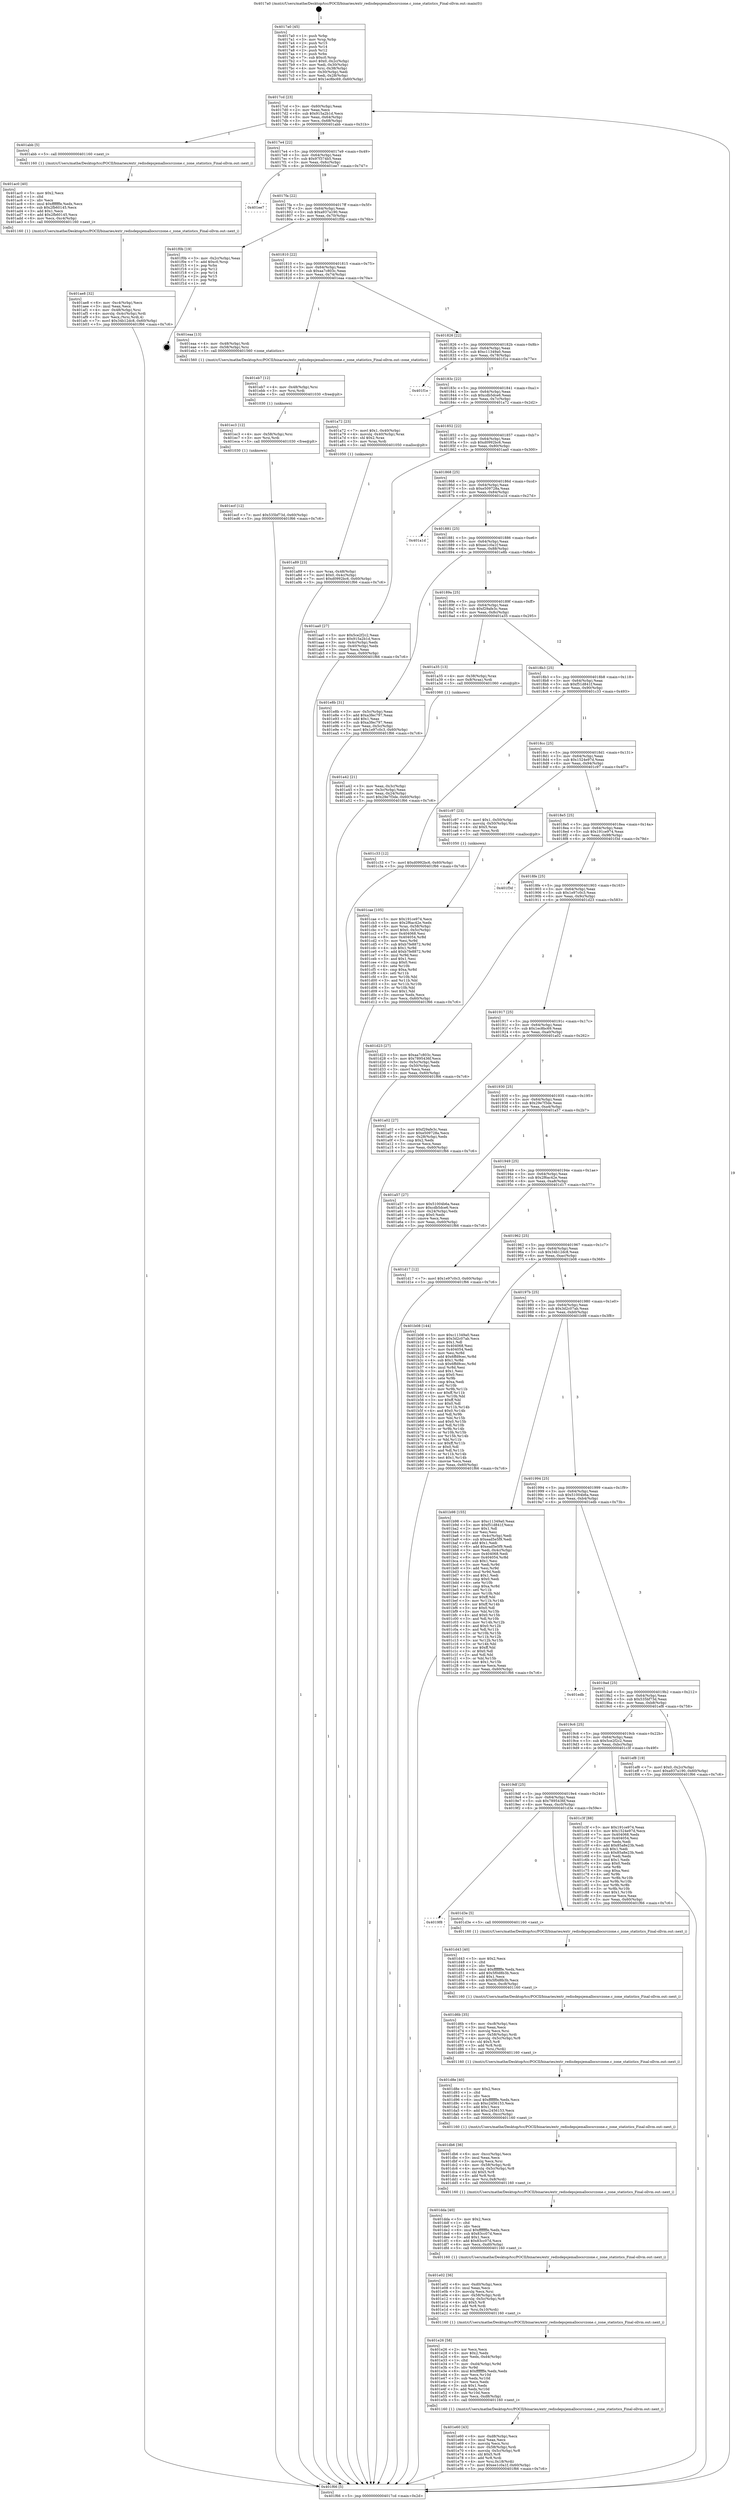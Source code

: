 digraph "0x4017a0" {
  label = "0x4017a0 (/mnt/c/Users/mathe/Desktop/tcc/POCII/binaries/extr_redisdepsjemallocsrczone.c_zone_statistics_Final-ollvm.out::main(0))"
  labelloc = "t"
  node[shape=record]

  Entry [label="",width=0.3,height=0.3,shape=circle,fillcolor=black,style=filled]
  "0x4017cd" [label="{
     0x4017cd [23]\l
     | [instrs]\l
     &nbsp;&nbsp;0x4017cd \<+3\>: mov -0x60(%rbp),%eax\l
     &nbsp;&nbsp;0x4017d0 \<+2\>: mov %eax,%ecx\l
     &nbsp;&nbsp;0x4017d2 \<+6\>: sub $0x915a2b1d,%ecx\l
     &nbsp;&nbsp;0x4017d8 \<+3\>: mov %eax,-0x64(%rbp)\l
     &nbsp;&nbsp;0x4017db \<+3\>: mov %ecx,-0x68(%rbp)\l
     &nbsp;&nbsp;0x4017de \<+6\>: je 0000000000401abb \<main+0x31b\>\l
  }"]
  "0x401abb" [label="{
     0x401abb [5]\l
     | [instrs]\l
     &nbsp;&nbsp;0x401abb \<+5\>: call 0000000000401160 \<next_i\>\l
     | [calls]\l
     &nbsp;&nbsp;0x401160 \{1\} (/mnt/c/Users/mathe/Desktop/tcc/POCII/binaries/extr_redisdepsjemallocsrczone.c_zone_statistics_Final-ollvm.out::next_i)\l
  }"]
  "0x4017e4" [label="{
     0x4017e4 [22]\l
     | [instrs]\l
     &nbsp;&nbsp;0x4017e4 \<+5\>: jmp 00000000004017e9 \<main+0x49\>\l
     &nbsp;&nbsp;0x4017e9 \<+3\>: mov -0x64(%rbp),%eax\l
     &nbsp;&nbsp;0x4017ec \<+5\>: sub $0x97f374b5,%eax\l
     &nbsp;&nbsp;0x4017f1 \<+3\>: mov %eax,-0x6c(%rbp)\l
     &nbsp;&nbsp;0x4017f4 \<+6\>: je 0000000000401ee7 \<main+0x747\>\l
  }"]
  Exit [label="",width=0.3,height=0.3,shape=circle,fillcolor=black,style=filled,peripheries=2]
  "0x401ee7" [label="{
     0x401ee7\l
  }", style=dashed]
  "0x4017fa" [label="{
     0x4017fa [22]\l
     | [instrs]\l
     &nbsp;&nbsp;0x4017fa \<+5\>: jmp 00000000004017ff \<main+0x5f\>\l
     &nbsp;&nbsp;0x4017ff \<+3\>: mov -0x64(%rbp),%eax\l
     &nbsp;&nbsp;0x401802 \<+5\>: sub $0xa937a190,%eax\l
     &nbsp;&nbsp;0x401807 \<+3\>: mov %eax,-0x70(%rbp)\l
     &nbsp;&nbsp;0x40180a \<+6\>: je 0000000000401f0b \<main+0x76b\>\l
  }"]
  "0x401ecf" [label="{
     0x401ecf [12]\l
     | [instrs]\l
     &nbsp;&nbsp;0x401ecf \<+7\>: movl $0x535bf73d,-0x60(%rbp)\l
     &nbsp;&nbsp;0x401ed6 \<+5\>: jmp 0000000000401f66 \<main+0x7c6\>\l
  }"]
  "0x401f0b" [label="{
     0x401f0b [19]\l
     | [instrs]\l
     &nbsp;&nbsp;0x401f0b \<+3\>: mov -0x2c(%rbp),%eax\l
     &nbsp;&nbsp;0x401f0e \<+7\>: add $0xc0,%rsp\l
     &nbsp;&nbsp;0x401f15 \<+1\>: pop %rbx\l
     &nbsp;&nbsp;0x401f16 \<+2\>: pop %r12\l
     &nbsp;&nbsp;0x401f18 \<+2\>: pop %r14\l
     &nbsp;&nbsp;0x401f1a \<+2\>: pop %r15\l
     &nbsp;&nbsp;0x401f1c \<+1\>: pop %rbp\l
     &nbsp;&nbsp;0x401f1d \<+1\>: ret\l
  }"]
  "0x401810" [label="{
     0x401810 [22]\l
     | [instrs]\l
     &nbsp;&nbsp;0x401810 \<+5\>: jmp 0000000000401815 \<main+0x75\>\l
     &nbsp;&nbsp;0x401815 \<+3\>: mov -0x64(%rbp),%eax\l
     &nbsp;&nbsp;0x401818 \<+5\>: sub $0xaa7c803c,%eax\l
     &nbsp;&nbsp;0x40181d \<+3\>: mov %eax,-0x74(%rbp)\l
     &nbsp;&nbsp;0x401820 \<+6\>: je 0000000000401eaa \<main+0x70a\>\l
  }"]
  "0x401ec3" [label="{
     0x401ec3 [12]\l
     | [instrs]\l
     &nbsp;&nbsp;0x401ec3 \<+4\>: mov -0x58(%rbp),%rsi\l
     &nbsp;&nbsp;0x401ec7 \<+3\>: mov %rsi,%rdi\l
     &nbsp;&nbsp;0x401eca \<+5\>: call 0000000000401030 \<free@plt\>\l
     | [calls]\l
     &nbsp;&nbsp;0x401030 \{1\} (unknown)\l
  }"]
  "0x401eaa" [label="{
     0x401eaa [13]\l
     | [instrs]\l
     &nbsp;&nbsp;0x401eaa \<+4\>: mov -0x48(%rbp),%rdi\l
     &nbsp;&nbsp;0x401eae \<+4\>: mov -0x58(%rbp),%rsi\l
     &nbsp;&nbsp;0x401eb2 \<+5\>: call 0000000000401560 \<zone_statistics\>\l
     | [calls]\l
     &nbsp;&nbsp;0x401560 \{1\} (/mnt/c/Users/mathe/Desktop/tcc/POCII/binaries/extr_redisdepsjemallocsrczone.c_zone_statistics_Final-ollvm.out::zone_statistics)\l
  }"]
  "0x401826" [label="{
     0x401826 [22]\l
     | [instrs]\l
     &nbsp;&nbsp;0x401826 \<+5\>: jmp 000000000040182b \<main+0x8b\>\l
     &nbsp;&nbsp;0x40182b \<+3\>: mov -0x64(%rbp),%eax\l
     &nbsp;&nbsp;0x40182e \<+5\>: sub $0xc11349a0,%eax\l
     &nbsp;&nbsp;0x401833 \<+3\>: mov %eax,-0x78(%rbp)\l
     &nbsp;&nbsp;0x401836 \<+6\>: je 0000000000401f1e \<main+0x77e\>\l
  }"]
  "0x401eb7" [label="{
     0x401eb7 [12]\l
     | [instrs]\l
     &nbsp;&nbsp;0x401eb7 \<+4\>: mov -0x48(%rbp),%rsi\l
     &nbsp;&nbsp;0x401ebb \<+3\>: mov %rsi,%rdi\l
     &nbsp;&nbsp;0x401ebe \<+5\>: call 0000000000401030 \<free@plt\>\l
     | [calls]\l
     &nbsp;&nbsp;0x401030 \{1\} (unknown)\l
  }"]
  "0x401f1e" [label="{
     0x401f1e\l
  }", style=dashed]
  "0x40183c" [label="{
     0x40183c [22]\l
     | [instrs]\l
     &nbsp;&nbsp;0x40183c \<+5\>: jmp 0000000000401841 \<main+0xa1\>\l
     &nbsp;&nbsp;0x401841 \<+3\>: mov -0x64(%rbp),%eax\l
     &nbsp;&nbsp;0x401844 \<+5\>: sub $0xcdb5dce6,%eax\l
     &nbsp;&nbsp;0x401849 \<+3\>: mov %eax,-0x7c(%rbp)\l
     &nbsp;&nbsp;0x40184c \<+6\>: je 0000000000401a72 \<main+0x2d2\>\l
  }"]
  "0x401e60" [label="{
     0x401e60 [43]\l
     | [instrs]\l
     &nbsp;&nbsp;0x401e60 \<+6\>: mov -0xd8(%rbp),%ecx\l
     &nbsp;&nbsp;0x401e66 \<+3\>: imul %eax,%ecx\l
     &nbsp;&nbsp;0x401e69 \<+3\>: movslq %ecx,%rsi\l
     &nbsp;&nbsp;0x401e6c \<+4\>: mov -0x58(%rbp),%rdi\l
     &nbsp;&nbsp;0x401e70 \<+4\>: movslq -0x5c(%rbp),%r8\l
     &nbsp;&nbsp;0x401e74 \<+4\>: shl $0x5,%r8\l
     &nbsp;&nbsp;0x401e78 \<+3\>: add %r8,%rdi\l
     &nbsp;&nbsp;0x401e7b \<+4\>: mov %rsi,0x18(%rdi)\l
     &nbsp;&nbsp;0x401e7f \<+7\>: movl $0xee1c0a1f,-0x60(%rbp)\l
     &nbsp;&nbsp;0x401e86 \<+5\>: jmp 0000000000401f66 \<main+0x7c6\>\l
  }"]
  "0x401a72" [label="{
     0x401a72 [23]\l
     | [instrs]\l
     &nbsp;&nbsp;0x401a72 \<+7\>: movl $0x1,-0x40(%rbp)\l
     &nbsp;&nbsp;0x401a79 \<+4\>: movslq -0x40(%rbp),%rax\l
     &nbsp;&nbsp;0x401a7d \<+4\>: shl $0x2,%rax\l
     &nbsp;&nbsp;0x401a81 \<+3\>: mov %rax,%rdi\l
     &nbsp;&nbsp;0x401a84 \<+5\>: call 0000000000401050 \<malloc@plt\>\l
     | [calls]\l
     &nbsp;&nbsp;0x401050 \{1\} (unknown)\l
  }"]
  "0x401852" [label="{
     0x401852 [22]\l
     | [instrs]\l
     &nbsp;&nbsp;0x401852 \<+5\>: jmp 0000000000401857 \<main+0xb7\>\l
     &nbsp;&nbsp;0x401857 \<+3\>: mov -0x64(%rbp),%eax\l
     &nbsp;&nbsp;0x40185a \<+5\>: sub $0xd0992bc6,%eax\l
     &nbsp;&nbsp;0x40185f \<+3\>: mov %eax,-0x80(%rbp)\l
     &nbsp;&nbsp;0x401862 \<+6\>: je 0000000000401aa0 \<main+0x300\>\l
  }"]
  "0x401e26" [label="{
     0x401e26 [58]\l
     | [instrs]\l
     &nbsp;&nbsp;0x401e26 \<+2\>: xor %ecx,%ecx\l
     &nbsp;&nbsp;0x401e28 \<+5\>: mov $0x2,%edx\l
     &nbsp;&nbsp;0x401e2d \<+6\>: mov %edx,-0xd4(%rbp)\l
     &nbsp;&nbsp;0x401e33 \<+1\>: cltd\l
     &nbsp;&nbsp;0x401e34 \<+7\>: mov -0xd4(%rbp),%r9d\l
     &nbsp;&nbsp;0x401e3b \<+3\>: idiv %r9d\l
     &nbsp;&nbsp;0x401e3e \<+6\>: imul $0xfffffffe,%edx,%edx\l
     &nbsp;&nbsp;0x401e44 \<+3\>: mov %ecx,%r10d\l
     &nbsp;&nbsp;0x401e47 \<+3\>: sub %edx,%r10d\l
     &nbsp;&nbsp;0x401e4a \<+2\>: mov %ecx,%edx\l
     &nbsp;&nbsp;0x401e4c \<+3\>: sub $0x1,%edx\l
     &nbsp;&nbsp;0x401e4f \<+3\>: add %edx,%r10d\l
     &nbsp;&nbsp;0x401e52 \<+3\>: sub %r10d,%ecx\l
     &nbsp;&nbsp;0x401e55 \<+6\>: mov %ecx,-0xd8(%rbp)\l
     &nbsp;&nbsp;0x401e5b \<+5\>: call 0000000000401160 \<next_i\>\l
     | [calls]\l
     &nbsp;&nbsp;0x401160 \{1\} (/mnt/c/Users/mathe/Desktop/tcc/POCII/binaries/extr_redisdepsjemallocsrczone.c_zone_statistics_Final-ollvm.out::next_i)\l
  }"]
  "0x401aa0" [label="{
     0x401aa0 [27]\l
     | [instrs]\l
     &nbsp;&nbsp;0x401aa0 \<+5\>: mov $0x5ce2f2c2,%eax\l
     &nbsp;&nbsp;0x401aa5 \<+5\>: mov $0x915a2b1d,%ecx\l
     &nbsp;&nbsp;0x401aaa \<+3\>: mov -0x4c(%rbp),%edx\l
     &nbsp;&nbsp;0x401aad \<+3\>: cmp -0x40(%rbp),%edx\l
     &nbsp;&nbsp;0x401ab0 \<+3\>: cmovl %ecx,%eax\l
     &nbsp;&nbsp;0x401ab3 \<+3\>: mov %eax,-0x60(%rbp)\l
     &nbsp;&nbsp;0x401ab6 \<+5\>: jmp 0000000000401f66 \<main+0x7c6\>\l
  }"]
  "0x401868" [label="{
     0x401868 [25]\l
     | [instrs]\l
     &nbsp;&nbsp;0x401868 \<+5\>: jmp 000000000040186d \<main+0xcd\>\l
     &nbsp;&nbsp;0x40186d \<+3\>: mov -0x64(%rbp),%eax\l
     &nbsp;&nbsp;0x401870 \<+5\>: sub $0xe509728a,%eax\l
     &nbsp;&nbsp;0x401875 \<+6\>: mov %eax,-0x84(%rbp)\l
     &nbsp;&nbsp;0x40187b \<+6\>: je 0000000000401a1d \<main+0x27d\>\l
  }"]
  "0x401e02" [label="{
     0x401e02 [36]\l
     | [instrs]\l
     &nbsp;&nbsp;0x401e02 \<+6\>: mov -0xd0(%rbp),%ecx\l
     &nbsp;&nbsp;0x401e08 \<+3\>: imul %eax,%ecx\l
     &nbsp;&nbsp;0x401e0b \<+3\>: movslq %ecx,%rsi\l
     &nbsp;&nbsp;0x401e0e \<+4\>: mov -0x58(%rbp),%rdi\l
     &nbsp;&nbsp;0x401e12 \<+4\>: movslq -0x5c(%rbp),%r8\l
     &nbsp;&nbsp;0x401e16 \<+4\>: shl $0x5,%r8\l
     &nbsp;&nbsp;0x401e1a \<+3\>: add %r8,%rdi\l
     &nbsp;&nbsp;0x401e1d \<+4\>: mov %rsi,0x10(%rdi)\l
     &nbsp;&nbsp;0x401e21 \<+5\>: call 0000000000401160 \<next_i\>\l
     | [calls]\l
     &nbsp;&nbsp;0x401160 \{1\} (/mnt/c/Users/mathe/Desktop/tcc/POCII/binaries/extr_redisdepsjemallocsrczone.c_zone_statistics_Final-ollvm.out::next_i)\l
  }"]
  "0x401a1d" [label="{
     0x401a1d\l
  }", style=dashed]
  "0x401881" [label="{
     0x401881 [25]\l
     | [instrs]\l
     &nbsp;&nbsp;0x401881 \<+5\>: jmp 0000000000401886 \<main+0xe6\>\l
     &nbsp;&nbsp;0x401886 \<+3\>: mov -0x64(%rbp),%eax\l
     &nbsp;&nbsp;0x401889 \<+5\>: sub $0xee1c0a1f,%eax\l
     &nbsp;&nbsp;0x40188e \<+6\>: mov %eax,-0x88(%rbp)\l
     &nbsp;&nbsp;0x401894 \<+6\>: je 0000000000401e8b \<main+0x6eb\>\l
  }"]
  "0x401dda" [label="{
     0x401dda [40]\l
     | [instrs]\l
     &nbsp;&nbsp;0x401dda \<+5\>: mov $0x2,%ecx\l
     &nbsp;&nbsp;0x401ddf \<+1\>: cltd\l
     &nbsp;&nbsp;0x401de0 \<+2\>: idiv %ecx\l
     &nbsp;&nbsp;0x401de2 \<+6\>: imul $0xfffffffe,%edx,%ecx\l
     &nbsp;&nbsp;0x401de8 \<+6\>: sub $0x83cc07d,%ecx\l
     &nbsp;&nbsp;0x401dee \<+3\>: add $0x1,%ecx\l
     &nbsp;&nbsp;0x401df1 \<+6\>: add $0x83cc07d,%ecx\l
     &nbsp;&nbsp;0x401df7 \<+6\>: mov %ecx,-0xd0(%rbp)\l
     &nbsp;&nbsp;0x401dfd \<+5\>: call 0000000000401160 \<next_i\>\l
     | [calls]\l
     &nbsp;&nbsp;0x401160 \{1\} (/mnt/c/Users/mathe/Desktop/tcc/POCII/binaries/extr_redisdepsjemallocsrczone.c_zone_statistics_Final-ollvm.out::next_i)\l
  }"]
  "0x401e8b" [label="{
     0x401e8b [31]\l
     | [instrs]\l
     &nbsp;&nbsp;0x401e8b \<+3\>: mov -0x5c(%rbp),%eax\l
     &nbsp;&nbsp;0x401e8e \<+5\>: add $0xa3fec797,%eax\l
     &nbsp;&nbsp;0x401e93 \<+3\>: add $0x1,%eax\l
     &nbsp;&nbsp;0x401e96 \<+5\>: sub $0xa3fec797,%eax\l
     &nbsp;&nbsp;0x401e9b \<+3\>: mov %eax,-0x5c(%rbp)\l
     &nbsp;&nbsp;0x401e9e \<+7\>: movl $0x1e97c0c3,-0x60(%rbp)\l
     &nbsp;&nbsp;0x401ea5 \<+5\>: jmp 0000000000401f66 \<main+0x7c6\>\l
  }"]
  "0x40189a" [label="{
     0x40189a [25]\l
     | [instrs]\l
     &nbsp;&nbsp;0x40189a \<+5\>: jmp 000000000040189f \<main+0xff\>\l
     &nbsp;&nbsp;0x40189f \<+3\>: mov -0x64(%rbp),%eax\l
     &nbsp;&nbsp;0x4018a2 \<+5\>: sub $0xf29afe3c,%eax\l
     &nbsp;&nbsp;0x4018a7 \<+6\>: mov %eax,-0x8c(%rbp)\l
     &nbsp;&nbsp;0x4018ad \<+6\>: je 0000000000401a35 \<main+0x295\>\l
  }"]
  "0x401db6" [label="{
     0x401db6 [36]\l
     | [instrs]\l
     &nbsp;&nbsp;0x401db6 \<+6\>: mov -0xcc(%rbp),%ecx\l
     &nbsp;&nbsp;0x401dbc \<+3\>: imul %eax,%ecx\l
     &nbsp;&nbsp;0x401dbf \<+3\>: movslq %ecx,%rsi\l
     &nbsp;&nbsp;0x401dc2 \<+4\>: mov -0x58(%rbp),%rdi\l
     &nbsp;&nbsp;0x401dc6 \<+4\>: movslq -0x5c(%rbp),%r8\l
     &nbsp;&nbsp;0x401dca \<+4\>: shl $0x5,%r8\l
     &nbsp;&nbsp;0x401dce \<+3\>: add %r8,%rdi\l
     &nbsp;&nbsp;0x401dd1 \<+4\>: mov %rsi,0x8(%rdi)\l
     &nbsp;&nbsp;0x401dd5 \<+5\>: call 0000000000401160 \<next_i\>\l
     | [calls]\l
     &nbsp;&nbsp;0x401160 \{1\} (/mnt/c/Users/mathe/Desktop/tcc/POCII/binaries/extr_redisdepsjemallocsrczone.c_zone_statistics_Final-ollvm.out::next_i)\l
  }"]
  "0x401a35" [label="{
     0x401a35 [13]\l
     | [instrs]\l
     &nbsp;&nbsp;0x401a35 \<+4\>: mov -0x38(%rbp),%rax\l
     &nbsp;&nbsp;0x401a39 \<+4\>: mov 0x8(%rax),%rdi\l
     &nbsp;&nbsp;0x401a3d \<+5\>: call 0000000000401060 \<atoi@plt\>\l
     | [calls]\l
     &nbsp;&nbsp;0x401060 \{1\} (unknown)\l
  }"]
  "0x4018b3" [label="{
     0x4018b3 [25]\l
     | [instrs]\l
     &nbsp;&nbsp;0x4018b3 \<+5\>: jmp 00000000004018b8 \<main+0x118\>\l
     &nbsp;&nbsp;0x4018b8 \<+3\>: mov -0x64(%rbp),%eax\l
     &nbsp;&nbsp;0x4018bb \<+5\>: sub $0xf51d841f,%eax\l
     &nbsp;&nbsp;0x4018c0 \<+6\>: mov %eax,-0x90(%rbp)\l
     &nbsp;&nbsp;0x4018c6 \<+6\>: je 0000000000401c33 \<main+0x493\>\l
  }"]
  "0x401d8e" [label="{
     0x401d8e [40]\l
     | [instrs]\l
     &nbsp;&nbsp;0x401d8e \<+5\>: mov $0x2,%ecx\l
     &nbsp;&nbsp;0x401d93 \<+1\>: cltd\l
     &nbsp;&nbsp;0x401d94 \<+2\>: idiv %ecx\l
     &nbsp;&nbsp;0x401d96 \<+6\>: imul $0xfffffffe,%edx,%ecx\l
     &nbsp;&nbsp;0x401d9c \<+6\>: sub $0xc2456153,%ecx\l
     &nbsp;&nbsp;0x401da2 \<+3\>: add $0x1,%ecx\l
     &nbsp;&nbsp;0x401da5 \<+6\>: add $0xc2456153,%ecx\l
     &nbsp;&nbsp;0x401dab \<+6\>: mov %ecx,-0xcc(%rbp)\l
     &nbsp;&nbsp;0x401db1 \<+5\>: call 0000000000401160 \<next_i\>\l
     | [calls]\l
     &nbsp;&nbsp;0x401160 \{1\} (/mnt/c/Users/mathe/Desktop/tcc/POCII/binaries/extr_redisdepsjemallocsrczone.c_zone_statistics_Final-ollvm.out::next_i)\l
  }"]
  "0x401c33" [label="{
     0x401c33 [12]\l
     | [instrs]\l
     &nbsp;&nbsp;0x401c33 \<+7\>: movl $0xd0992bc6,-0x60(%rbp)\l
     &nbsp;&nbsp;0x401c3a \<+5\>: jmp 0000000000401f66 \<main+0x7c6\>\l
  }"]
  "0x4018cc" [label="{
     0x4018cc [25]\l
     | [instrs]\l
     &nbsp;&nbsp;0x4018cc \<+5\>: jmp 00000000004018d1 \<main+0x131\>\l
     &nbsp;&nbsp;0x4018d1 \<+3\>: mov -0x64(%rbp),%eax\l
     &nbsp;&nbsp;0x4018d4 \<+5\>: sub $0x1524e97d,%eax\l
     &nbsp;&nbsp;0x4018d9 \<+6\>: mov %eax,-0x94(%rbp)\l
     &nbsp;&nbsp;0x4018df \<+6\>: je 0000000000401c97 \<main+0x4f7\>\l
  }"]
  "0x401d6b" [label="{
     0x401d6b [35]\l
     | [instrs]\l
     &nbsp;&nbsp;0x401d6b \<+6\>: mov -0xc8(%rbp),%ecx\l
     &nbsp;&nbsp;0x401d71 \<+3\>: imul %eax,%ecx\l
     &nbsp;&nbsp;0x401d74 \<+3\>: movslq %ecx,%rsi\l
     &nbsp;&nbsp;0x401d77 \<+4\>: mov -0x58(%rbp),%rdi\l
     &nbsp;&nbsp;0x401d7b \<+4\>: movslq -0x5c(%rbp),%r8\l
     &nbsp;&nbsp;0x401d7f \<+4\>: shl $0x5,%r8\l
     &nbsp;&nbsp;0x401d83 \<+3\>: add %r8,%rdi\l
     &nbsp;&nbsp;0x401d86 \<+3\>: mov %rsi,(%rdi)\l
     &nbsp;&nbsp;0x401d89 \<+5\>: call 0000000000401160 \<next_i\>\l
     | [calls]\l
     &nbsp;&nbsp;0x401160 \{1\} (/mnt/c/Users/mathe/Desktop/tcc/POCII/binaries/extr_redisdepsjemallocsrczone.c_zone_statistics_Final-ollvm.out::next_i)\l
  }"]
  "0x401c97" [label="{
     0x401c97 [23]\l
     | [instrs]\l
     &nbsp;&nbsp;0x401c97 \<+7\>: movl $0x1,-0x50(%rbp)\l
     &nbsp;&nbsp;0x401c9e \<+4\>: movslq -0x50(%rbp),%rax\l
     &nbsp;&nbsp;0x401ca2 \<+4\>: shl $0x5,%rax\l
     &nbsp;&nbsp;0x401ca6 \<+3\>: mov %rax,%rdi\l
     &nbsp;&nbsp;0x401ca9 \<+5\>: call 0000000000401050 \<malloc@plt\>\l
     | [calls]\l
     &nbsp;&nbsp;0x401050 \{1\} (unknown)\l
  }"]
  "0x4018e5" [label="{
     0x4018e5 [25]\l
     | [instrs]\l
     &nbsp;&nbsp;0x4018e5 \<+5\>: jmp 00000000004018ea \<main+0x14a\>\l
     &nbsp;&nbsp;0x4018ea \<+3\>: mov -0x64(%rbp),%eax\l
     &nbsp;&nbsp;0x4018ed \<+5\>: sub $0x191ce974,%eax\l
     &nbsp;&nbsp;0x4018f2 \<+6\>: mov %eax,-0x98(%rbp)\l
     &nbsp;&nbsp;0x4018f8 \<+6\>: je 0000000000401f3d \<main+0x79d\>\l
  }"]
  "0x401d43" [label="{
     0x401d43 [40]\l
     | [instrs]\l
     &nbsp;&nbsp;0x401d43 \<+5\>: mov $0x2,%ecx\l
     &nbsp;&nbsp;0x401d48 \<+1\>: cltd\l
     &nbsp;&nbsp;0x401d49 \<+2\>: idiv %ecx\l
     &nbsp;&nbsp;0x401d4b \<+6\>: imul $0xfffffffe,%edx,%ecx\l
     &nbsp;&nbsp;0x401d51 \<+6\>: add $0x5f0d8b3b,%ecx\l
     &nbsp;&nbsp;0x401d57 \<+3\>: add $0x1,%ecx\l
     &nbsp;&nbsp;0x401d5a \<+6\>: sub $0x5f0d8b3b,%ecx\l
     &nbsp;&nbsp;0x401d60 \<+6\>: mov %ecx,-0xc8(%rbp)\l
     &nbsp;&nbsp;0x401d66 \<+5\>: call 0000000000401160 \<next_i\>\l
     | [calls]\l
     &nbsp;&nbsp;0x401160 \{1\} (/mnt/c/Users/mathe/Desktop/tcc/POCII/binaries/extr_redisdepsjemallocsrczone.c_zone_statistics_Final-ollvm.out::next_i)\l
  }"]
  "0x401f3d" [label="{
     0x401f3d\l
  }", style=dashed]
  "0x4018fe" [label="{
     0x4018fe [25]\l
     | [instrs]\l
     &nbsp;&nbsp;0x4018fe \<+5\>: jmp 0000000000401903 \<main+0x163\>\l
     &nbsp;&nbsp;0x401903 \<+3\>: mov -0x64(%rbp),%eax\l
     &nbsp;&nbsp;0x401906 \<+5\>: sub $0x1e97c0c3,%eax\l
     &nbsp;&nbsp;0x40190b \<+6\>: mov %eax,-0x9c(%rbp)\l
     &nbsp;&nbsp;0x401911 \<+6\>: je 0000000000401d23 \<main+0x583\>\l
  }"]
  "0x4019f8" [label="{
     0x4019f8\l
  }", style=dashed]
  "0x401d23" [label="{
     0x401d23 [27]\l
     | [instrs]\l
     &nbsp;&nbsp;0x401d23 \<+5\>: mov $0xaa7c803c,%eax\l
     &nbsp;&nbsp;0x401d28 \<+5\>: mov $0x7895436f,%ecx\l
     &nbsp;&nbsp;0x401d2d \<+3\>: mov -0x5c(%rbp),%edx\l
     &nbsp;&nbsp;0x401d30 \<+3\>: cmp -0x50(%rbp),%edx\l
     &nbsp;&nbsp;0x401d33 \<+3\>: cmovl %ecx,%eax\l
     &nbsp;&nbsp;0x401d36 \<+3\>: mov %eax,-0x60(%rbp)\l
     &nbsp;&nbsp;0x401d39 \<+5\>: jmp 0000000000401f66 \<main+0x7c6\>\l
  }"]
  "0x401917" [label="{
     0x401917 [25]\l
     | [instrs]\l
     &nbsp;&nbsp;0x401917 \<+5\>: jmp 000000000040191c \<main+0x17c\>\l
     &nbsp;&nbsp;0x40191c \<+3\>: mov -0x64(%rbp),%eax\l
     &nbsp;&nbsp;0x40191f \<+5\>: sub $0x1ec8bc69,%eax\l
     &nbsp;&nbsp;0x401924 \<+6\>: mov %eax,-0xa0(%rbp)\l
     &nbsp;&nbsp;0x40192a \<+6\>: je 0000000000401a02 \<main+0x262\>\l
  }"]
  "0x401d3e" [label="{
     0x401d3e [5]\l
     | [instrs]\l
     &nbsp;&nbsp;0x401d3e \<+5\>: call 0000000000401160 \<next_i\>\l
     | [calls]\l
     &nbsp;&nbsp;0x401160 \{1\} (/mnt/c/Users/mathe/Desktop/tcc/POCII/binaries/extr_redisdepsjemallocsrczone.c_zone_statistics_Final-ollvm.out::next_i)\l
  }"]
  "0x401a02" [label="{
     0x401a02 [27]\l
     | [instrs]\l
     &nbsp;&nbsp;0x401a02 \<+5\>: mov $0xf29afe3c,%eax\l
     &nbsp;&nbsp;0x401a07 \<+5\>: mov $0xe509728a,%ecx\l
     &nbsp;&nbsp;0x401a0c \<+3\>: mov -0x28(%rbp),%edx\l
     &nbsp;&nbsp;0x401a0f \<+3\>: cmp $0x2,%edx\l
     &nbsp;&nbsp;0x401a12 \<+3\>: cmovne %ecx,%eax\l
     &nbsp;&nbsp;0x401a15 \<+3\>: mov %eax,-0x60(%rbp)\l
     &nbsp;&nbsp;0x401a18 \<+5\>: jmp 0000000000401f66 \<main+0x7c6\>\l
  }"]
  "0x401930" [label="{
     0x401930 [25]\l
     | [instrs]\l
     &nbsp;&nbsp;0x401930 \<+5\>: jmp 0000000000401935 \<main+0x195\>\l
     &nbsp;&nbsp;0x401935 \<+3\>: mov -0x64(%rbp),%eax\l
     &nbsp;&nbsp;0x401938 \<+5\>: sub $0x29e7f3de,%eax\l
     &nbsp;&nbsp;0x40193d \<+6\>: mov %eax,-0xa4(%rbp)\l
     &nbsp;&nbsp;0x401943 \<+6\>: je 0000000000401a57 \<main+0x2b7\>\l
  }"]
  "0x401f66" [label="{
     0x401f66 [5]\l
     | [instrs]\l
     &nbsp;&nbsp;0x401f66 \<+5\>: jmp 00000000004017cd \<main+0x2d\>\l
  }"]
  "0x4017a0" [label="{
     0x4017a0 [45]\l
     | [instrs]\l
     &nbsp;&nbsp;0x4017a0 \<+1\>: push %rbp\l
     &nbsp;&nbsp;0x4017a1 \<+3\>: mov %rsp,%rbp\l
     &nbsp;&nbsp;0x4017a4 \<+2\>: push %r15\l
     &nbsp;&nbsp;0x4017a6 \<+2\>: push %r14\l
     &nbsp;&nbsp;0x4017a8 \<+2\>: push %r12\l
     &nbsp;&nbsp;0x4017aa \<+1\>: push %rbx\l
     &nbsp;&nbsp;0x4017ab \<+7\>: sub $0xc0,%rsp\l
     &nbsp;&nbsp;0x4017b2 \<+7\>: movl $0x0,-0x2c(%rbp)\l
     &nbsp;&nbsp;0x4017b9 \<+3\>: mov %edi,-0x30(%rbp)\l
     &nbsp;&nbsp;0x4017bc \<+4\>: mov %rsi,-0x38(%rbp)\l
     &nbsp;&nbsp;0x4017c0 \<+3\>: mov -0x30(%rbp),%edi\l
     &nbsp;&nbsp;0x4017c3 \<+3\>: mov %edi,-0x28(%rbp)\l
     &nbsp;&nbsp;0x4017c6 \<+7\>: movl $0x1ec8bc69,-0x60(%rbp)\l
  }"]
  "0x401a42" [label="{
     0x401a42 [21]\l
     | [instrs]\l
     &nbsp;&nbsp;0x401a42 \<+3\>: mov %eax,-0x3c(%rbp)\l
     &nbsp;&nbsp;0x401a45 \<+3\>: mov -0x3c(%rbp),%eax\l
     &nbsp;&nbsp;0x401a48 \<+3\>: mov %eax,-0x24(%rbp)\l
     &nbsp;&nbsp;0x401a4b \<+7\>: movl $0x29e7f3de,-0x60(%rbp)\l
     &nbsp;&nbsp;0x401a52 \<+5\>: jmp 0000000000401f66 \<main+0x7c6\>\l
  }"]
  "0x401cae" [label="{
     0x401cae [105]\l
     | [instrs]\l
     &nbsp;&nbsp;0x401cae \<+5\>: mov $0x191ce974,%ecx\l
     &nbsp;&nbsp;0x401cb3 \<+5\>: mov $0x2f6ac42e,%edx\l
     &nbsp;&nbsp;0x401cb8 \<+4\>: mov %rax,-0x58(%rbp)\l
     &nbsp;&nbsp;0x401cbc \<+7\>: movl $0x0,-0x5c(%rbp)\l
     &nbsp;&nbsp;0x401cc3 \<+7\>: mov 0x404068,%esi\l
     &nbsp;&nbsp;0x401cca \<+8\>: mov 0x404054,%r8d\l
     &nbsp;&nbsp;0x401cd2 \<+3\>: mov %esi,%r9d\l
     &nbsp;&nbsp;0x401cd5 \<+7\>: sub $0xb7fe8872,%r9d\l
     &nbsp;&nbsp;0x401cdc \<+4\>: sub $0x1,%r9d\l
     &nbsp;&nbsp;0x401ce0 \<+7\>: add $0xb7fe8872,%r9d\l
     &nbsp;&nbsp;0x401ce7 \<+4\>: imul %r9d,%esi\l
     &nbsp;&nbsp;0x401ceb \<+3\>: and $0x1,%esi\l
     &nbsp;&nbsp;0x401cee \<+3\>: cmp $0x0,%esi\l
     &nbsp;&nbsp;0x401cf1 \<+4\>: sete %r10b\l
     &nbsp;&nbsp;0x401cf5 \<+4\>: cmp $0xa,%r8d\l
     &nbsp;&nbsp;0x401cf9 \<+4\>: setl %r11b\l
     &nbsp;&nbsp;0x401cfd \<+3\>: mov %r10b,%bl\l
     &nbsp;&nbsp;0x401d00 \<+3\>: and %r11b,%bl\l
     &nbsp;&nbsp;0x401d03 \<+3\>: xor %r11b,%r10b\l
     &nbsp;&nbsp;0x401d06 \<+3\>: or %r10b,%bl\l
     &nbsp;&nbsp;0x401d09 \<+3\>: test $0x1,%bl\l
     &nbsp;&nbsp;0x401d0c \<+3\>: cmovne %edx,%ecx\l
     &nbsp;&nbsp;0x401d0f \<+3\>: mov %ecx,-0x60(%rbp)\l
     &nbsp;&nbsp;0x401d12 \<+5\>: jmp 0000000000401f66 \<main+0x7c6\>\l
  }"]
  "0x401a57" [label="{
     0x401a57 [27]\l
     | [instrs]\l
     &nbsp;&nbsp;0x401a57 \<+5\>: mov $0x51004b6a,%eax\l
     &nbsp;&nbsp;0x401a5c \<+5\>: mov $0xcdb5dce6,%ecx\l
     &nbsp;&nbsp;0x401a61 \<+3\>: mov -0x24(%rbp),%edx\l
     &nbsp;&nbsp;0x401a64 \<+3\>: cmp $0x0,%edx\l
     &nbsp;&nbsp;0x401a67 \<+3\>: cmove %ecx,%eax\l
     &nbsp;&nbsp;0x401a6a \<+3\>: mov %eax,-0x60(%rbp)\l
     &nbsp;&nbsp;0x401a6d \<+5\>: jmp 0000000000401f66 \<main+0x7c6\>\l
  }"]
  "0x401949" [label="{
     0x401949 [25]\l
     | [instrs]\l
     &nbsp;&nbsp;0x401949 \<+5\>: jmp 000000000040194e \<main+0x1ae\>\l
     &nbsp;&nbsp;0x40194e \<+3\>: mov -0x64(%rbp),%eax\l
     &nbsp;&nbsp;0x401951 \<+5\>: sub $0x2f6ac42e,%eax\l
     &nbsp;&nbsp;0x401956 \<+6\>: mov %eax,-0xa8(%rbp)\l
     &nbsp;&nbsp;0x40195c \<+6\>: je 0000000000401d17 \<main+0x577\>\l
  }"]
  "0x401a89" [label="{
     0x401a89 [23]\l
     | [instrs]\l
     &nbsp;&nbsp;0x401a89 \<+4\>: mov %rax,-0x48(%rbp)\l
     &nbsp;&nbsp;0x401a8d \<+7\>: movl $0x0,-0x4c(%rbp)\l
     &nbsp;&nbsp;0x401a94 \<+7\>: movl $0xd0992bc6,-0x60(%rbp)\l
     &nbsp;&nbsp;0x401a9b \<+5\>: jmp 0000000000401f66 \<main+0x7c6\>\l
  }"]
  "0x401ac0" [label="{
     0x401ac0 [40]\l
     | [instrs]\l
     &nbsp;&nbsp;0x401ac0 \<+5\>: mov $0x2,%ecx\l
     &nbsp;&nbsp;0x401ac5 \<+1\>: cltd\l
     &nbsp;&nbsp;0x401ac6 \<+2\>: idiv %ecx\l
     &nbsp;&nbsp;0x401ac8 \<+6\>: imul $0xfffffffe,%edx,%ecx\l
     &nbsp;&nbsp;0x401ace \<+6\>: sub $0x2fb60145,%ecx\l
     &nbsp;&nbsp;0x401ad4 \<+3\>: add $0x1,%ecx\l
     &nbsp;&nbsp;0x401ad7 \<+6\>: add $0x2fb60145,%ecx\l
     &nbsp;&nbsp;0x401add \<+6\>: mov %ecx,-0xc4(%rbp)\l
     &nbsp;&nbsp;0x401ae3 \<+5\>: call 0000000000401160 \<next_i\>\l
     | [calls]\l
     &nbsp;&nbsp;0x401160 \{1\} (/mnt/c/Users/mathe/Desktop/tcc/POCII/binaries/extr_redisdepsjemallocsrczone.c_zone_statistics_Final-ollvm.out::next_i)\l
  }"]
  "0x401ae8" [label="{
     0x401ae8 [32]\l
     | [instrs]\l
     &nbsp;&nbsp;0x401ae8 \<+6\>: mov -0xc4(%rbp),%ecx\l
     &nbsp;&nbsp;0x401aee \<+3\>: imul %eax,%ecx\l
     &nbsp;&nbsp;0x401af1 \<+4\>: mov -0x48(%rbp),%rsi\l
     &nbsp;&nbsp;0x401af5 \<+4\>: movslq -0x4c(%rbp),%rdi\l
     &nbsp;&nbsp;0x401af9 \<+3\>: mov %ecx,(%rsi,%rdi,4)\l
     &nbsp;&nbsp;0x401afc \<+7\>: movl $0x34b12dc8,-0x60(%rbp)\l
     &nbsp;&nbsp;0x401b03 \<+5\>: jmp 0000000000401f66 \<main+0x7c6\>\l
  }"]
  "0x4019df" [label="{
     0x4019df [25]\l
     | [instrs]\l
     &nbsp;&nbsp;0x4019df \<+5\>: jmp 00000000004019e4 \<main+0x244\>\l
     &nbsp;&nbsp;0x4019e4 \<+3\>: mov -0x64(%rbp),%eax\l
     &nbsp;&nbsp;0x4019e7 \<+5\>: sub $0x7895436f,%eax\l
     &nbsp;&nbsp;0x4019ec \<+6\>: mov %eax,-0xc0(%rbp)\l
     &nbsp;&nbsp;0x4019f2 \<+6\>: je 0000000000401d3e \<main+0x59e\>\l
  }"]
  "0x401d17" [label="{
     0x401d17 [12]\l
     | [instrs]\l
     &nbsp;&nbsp;0x401d17 \<+7\>: movl $0x1e97c0c3,-0x60(%rbp)\l
     &nbsp;&nbsp;0x401d1e \<+5\>: jmp 0000000000401f66 \<main+0x7c6\>\l
  }"]
  "0x401962" [label="{
     0x401962 [25]\l
     | [instrs]\l
     &nbsp;&nbsp;0x401962 \<+5\>: jmp 0000000000401967 \<main+0x1c7\>\l
     &nbsp;&nbsp;0x401967 \<+3\>: mov -0x64(%rbp),%eax\l
     &nbsp;&nbsp;0x40196a \<+5\>: sub $0x34b12dc8,%eax\l
     &nbsp;&nbsp;0x40196f \<+6\>: mov %eax,-0xac(%rbp)\l
     &nbsp;&nbsp;0x401975 \<+6\>: je 0000000000401b08 \<main+0x368\>\l
  }"]
  "0x401c3f" [label="{
     0x401c3f [88]\l
     | [instrs]\l
     &nbsp;&nbsp;0x401c3f \<+5\>: mov $0x191ce974,%eax\l
     &nbsp;&nbsp;0x401c44 \<+5\>: mov $0x1524e97d,%ecx\l
     &nbsp;&nbsp;0x401c49 \<+7\>: mov 0x404068,%edx\l
     &nbsp;&nbsp;0x401c50 \<+7\>: mov 0x404054,%esi\l
     &nbsp;&nbsp;0x401c57 \<+2\>: mov %edx,%edi\l
     &nbsp;&nbsp;0x401c59 \<+6\>: add $0x85a8e23b,%edi\l
     &nbsp;&nbsp;0x401c5f \<+3\>: sub $0x1,%edi\l
     &nbsp;&nbsp;0x401c62 \<+6\>: sub $0x85a8e23b,%edi\l
     &nbsp;&nbsp;0x401c68 \<+3\>: imul %edi,%edx\l
     &nbsp;&nbsp;0x401c6b \<+3\>: and $0x1,%edx\l
     &nbsp;&nbsp;0x401c6e \<+3\>: cmp $0x0,%edx\l
     &nbsp;&nbsp;0x401c71 \<+4\>: sete %r8b\l
     &nbsp;&nbsp;0x401c75 \<+3\>: cmp $0xa,%esi\l
     &nbsp;&nbsp;0x401c78 \<+4\>: setl %r9b\l
     &nbsp;&nbsp;0x401c7c \<+3\>: mov %r8b,%r10b\l
     &nbsp;&nbsp;0x401c7f \<+3\>: and %r9b,%r10b\l
     &nbsp;&nbsp;0x401c82 \<+3\>: xor %r9b,%r8b\l
     &nbsp;&nbsp;0x401c85 \<+3\>: or %r8b,%r10b\l
     &nbsp;&nbsp;0x401c88 \<+4\>: test $0x1,%r10b\l
     &nbsp;&nbsp;0x401c8c \<+3\>: cmovne %ecx,%eax\l
     &nbsp;&nbsp;0x401c8f \<+3\>: mov %eax,-0x60(%rbp)\l
     &nbsp;&nbsp;0x401c92 \<+5\>: jmp 0000000000401f66 \<main+0x7c6\>\l
  }"]
  "0x401b08" [label="{
     0x401b08 [144]\l
     | [instrs]\l
     &nbsp;&nbsp;0x401b08 \<+5\>: mov $0xc11349a0,%eax\l
     &nbsp;&nbsp;0x401b0d \<+5\>: mov $0x3d2c07ab,%ecx\l
     &nbsp;&nbsp;0x401b12 \<+2\>: mov $0x1,%dl\l
     &nbsp;&nbsp;0x401b14 \<+7\>: mov 0x404068,%esi\l
     &nbsp;&nbsp;0x401b1b \<+7\>: mov 0x404054,%edi\l
     &nbsp;&nbsp;0x401b22 \<+3\>: mov %esi,%r8d\l
     &nbsp;&nbsp;0x401b25 \<+7\>: add $0x6ffd9cec,%r8d\l
     &nbsp;&nbsp;0x401b2c \<+4\>: sub $0x1,%r8d\l
     &nbsp;&nbsp;0x401b30 \<+7\>: sub $0x6ffd9cec,%r8d\l
     &nbsp;&nbsp;0x401b37 \<+4\>: imul %r8d,%esi\l
     &nbsp;&nbsp;0x401b3b \<+3\>: and $0x1,%esi\l
     &nbsp;&nbsp;0x401b3e \<+3\>: cmp $0x0,%esi\l
     &nbsp;&nbsp;0x401b41 \<+4\>: sete %r9b\l
     &nbsp;&nbsp;0x401b45 \<+3\>: cmp $0xa,%edi\l
     &nbsp;&nbsp;0x401b48 \<+4\>: setl %r10b\l
     &nbsp;&nbsp;0x401b4c \<+3\>: mov %r9b,%r11b\l
     &nbsp;&nbsp;0x401b4f \<+4\>: xor $0xff,%r11b\l
     &nbsp;&nbsp;0x401b53 \<+3\>: mov %r10b,%bl\l
     &nbsp;&nbsp;0x401b56 \<+3\>: xor $0xff,%bl\l
     &nbsp;&nbsp;0x401b59 \<+3\>: xor $0x0,%dl\l
     &nbsp;&nbsp;0x401b5c \<+3\>: mov %r11b,%r14b\l
     &nbsp;&nbsp;0x401b5f \<+4\>: and $0x0,%r14b\l
     &nbsp;&nbsp;0x401b63 \<+3\>: and %dl,%r9b\l
     &nbsp;&nbsp;0x401b66 \<+3\>: mov %bl,%r15b\l
     &nbsp;&nbsp;0x401b69 \<+4\>: and $0x0,%r15b\l
     &nbsp;&nbsp;0x401b6d \<+3\>: and %dl,%r10b\l
     &nbsp;&nbsp;0x401b70 \<+3\>: or %r9b,%r14b\l
     &nbsp;&nbsp;0x401b73 \<+3\>: or %r10b,%r15b\l
     &nbsp;&nbsp;0x401b76 \<+3\>: xor %r15b,%r14b\l
     &nbsp;&nbsp;0x401b79 \<+3\>: or %bl,%r11b\l
     &nbsp;&nbsp;0x401b7c \<+4\>: xor $0xff,%r11b\l
     &nbsp;&nbsp;0x401b80 \<+3\>: or $0x0,%dl\l
     &nbsp;&nbsp;0x401b83 \<+3\>: and %dl,%r11b\l
     &nbsp;&nbsp;0x401b86 \<+3\>: or %r11b,%r14b\l
     &nbsp;&nbsp;0x401b89 \<+4\>: test $0x1,%r14b\l
     &nbsp;&nbsp;0x401b8d \<+3\>: cmovne %ecx,%eax\l
     &nbsp;&nbsp;0x401b90 \<+3\>: mov %eax,-0x60(%rbp)\l
     &nbsp;&nbsp;0x401b93 \<+5\>: jmp 0000000000401f66 \<main+0x7c6\>\l
  }"]
  "0x40197b" [label="{
     0x40197b [25]\l
     | [instrs]\l
     &nbsp;&nbsp;0x40197b \<+5\>: jmp 0000000000401980 \<main+0x1e0\>\l
     &nbsp;&nbsp;0x401980 \<+3\>: mov -0x64(%rbp),%eax\l
     &nbsp;&nbsp;0x401983 \<+5\>: sub $0x3d2c07ab,%eax\l
     &nbsp;&nbsp;0x401988 \<+6\>: mov %eax,-0xb0(%rbp)\l
     &nbsp;&nbsp;0x40198e \<+6\>: je 0000000000401b98 \<main+0x3f8\>\l
  }"]
  "0x4019c6" [label="{
     0x4019c6 [25]\l
     | [instrs]\l
     &nbsp;&nbsp;0x4019c6 \<+5\>: jmp 00000000004019cb \<main+0x22b\>\l
     &nbsp;&nbsp;0x4019cb \<+3\>: mov -0x64(%rbp),%eax\l
     &nbsp;&nbsp;0x4019ce \<+5\>: sub $0x5ce2f2c2,%eax\l
     &nbsp;&nbsp;0x4019d3 \<+6\>: mov %eax,-0xbc(%rbp)\l
     &nbsp;&nbsp;0x4019d9 \<+6\>: je 0000000000401c3f \<main+0x49f\>\l
  }"]
  "0x401b98" [label="{
     0x401b98 [155]\l
     | [instrs]\l
     &nbsp;&nbsp;0x401b98 \<+5\>: mov $0xc11349a0,%eax\l
     &nbsp;&nbsp;0x401b9d \<+5\>: mov $0xf51d841f,%ecx\l
     &nbsp;&nbsp;0x401ba2 \<+2\>: mov $0x1,%dl\l
     &nbsp;&nbsp;0x401ba4 \<+2\>: xor %esi,%esi\l
     &nbsp;&nbsp;0x401ba6 \<+3\>: mov -0x4c(%rbp),%edi\l
     &nbsp;&nbsp;0x401ba9 \<+6\>: sub $0xead5e5f9,%edi\l
     &nbsp;&nbsp;0x401baf \<+3\>: add $0x1,%edi\l
     &nbsp;&nbsp;0x401bb2 \<+6\>: add $0xead5e5f9,%edi\l
     &nbsp;&nbsp;0x401bb8 \<+3\>: mov %edi,-0x4c(%rbp)\l
     &nbsp;&nbsp;0x401bbb \<+7\>: mov 0x404068,%edi\l
     &nbsp;&nbsp;0x401bc2 \<+8\>: mov 0x404054,%r8d\l
     &nbsp;&nbsp;0x401bca \<+3\>: sub $0x1,%esi\l
     &nbsp;&nbsp;0x401bcd \<+3\>: mov %edi,%r9d\l
     &nbsp;&nbsp;0x401bd0 \<+3\>: add %esi,%r9d\l
     &nbsp;&nbsp;0x401bd3 \<+4\>: imul %r9d,%edi\l
     &nbsp;&nbsp;0x401bd7 \<+3\>: and $0x1,%edi\l
     &nbsp;&nbsp;0x401bda \<+3\>: cmp $0x0,%edi\l
     &nbsp;&nbsp;0x401bdd \<+4\>: sete %r10b\l
     &nbsp;&nbsp;0x401be1 \<+4\>: cmp $0xa,%r8d\l
     &nbsp;&nbsp;0x401be5 \<+4\>: setl %r11b\l
     &nbsp;&nbsp;0x401be9 \<+3\>: mov %r10b,%bl\l
     &nbsp;&nbsp;0x401bec \<+3\>: xor $0xff,%bl\l
     &nbsp;&nbsp;0x401bef \<+3\>: mov %r11b,%r14b\l
     &nbsp;&nbsp;0x401bf2 \<+4\>: xor $0xff,%r14b\l
     &nbsp;&nbsp;0x401bf6 \<+3\>: xor $0x0,%dl\l
     &nbsp;&nbsp;0x401bf9 \<+3\>: mov %bl,%r15b\l
     &nbsp;&nbsp;0x401bfc \<+4\>: and $0x0,%r15b\l
     &nbsp;&nbsp;0x401c00 \<+3\>: and %dl,%r10b\l
     &nbsp;&nbsp;0x401c03 \<+3\>: mov %r14b,%r12b\l
     &nbsp;&nbsp;0x401c06 \<+4\>: and $0x0,%r12b\l
     &nbsp;&nbsp;0x401c0a \<+3\>: and %dl,%r11b\l
     &nbsp;&nbsp;0x401c0d \<+3\>: or %r10b,%r15b\l
     &nbsp;&nbsp;0x401c10 \<+3\>: or %r11b,%r12b\l
     &nbsp;&nbsp;0x401c13 \<+3\>: xor %r12b,%r15b\l
     &nbsp;&nbsp;0x401c16 \<+3\>: or %r14b,%bl\l
     &nbsp;&nbsp;0x401c19 \<+3\>: xor $0xff,%bl\l
     &nbsp;&nbsp;0x401c1c \<+3\>: or $0x0,%dl\l
     &nbsp;&nbsp;0x401c1f \<+2\>: and %dl,%bl\l
     &nbsp;&nbsp;0x401c21 \<+3\>: or %bl,%r15b\l
     &nbsp;&nbsp;0x401c24 \<+4\>: test $0x1,%r15b\l
     &nbsp;&nbsp;0x401c28 \<+3\>: cmovne %ecx,%eax\l
     &nbsp;&nbsp;0x401c2b \<+3\>: mov %eax,-0x60(%rbp)\l
     &nbsp;&nbsp;0x401c2e \<+5\>: jmp 0000000000401f66 \<main+0x7c6\>\l
  }"]
  "0x401994" [label="{
     0x401994 [25]\l
     | [instrs]\l
     &nbsp;&nbsp;0x401994 \<+5\>: jmp 0000000000401999 \<main+0x1f9\>\l
     &nbsp;&nbsp;0x401999 \<+3\>: mov -0x64(%rbp),%eax\l
     &nbsp;&nbsp;0x40199c \<+5\>: sub $0x51004b6a,%eax\l
     &nbsp;&nbsp;0x4019a1 \<+6\>: mov %eax,-0xb4(%rbp)\l
     &nbsp;&nbsp;0x4019a7 \<+6\>: je 0000000000401edb \<main+0x73b\>\l
  }"]
  "0x401ef8" [label="{
     0x401ef8 [19]\l
     | [instrs]\l
     &nbsp;&nbsp;0x401ef8 \<+7\>: movl $0x0,-0x2c(%rbp)\l
     &nbsp;&nbsp;0x401eff \<+7\>: movl $0xa937a190,-0x60(%rbp)\l
     &nbsp;&nbsp;0x401f06 \<+5\>: jmp 0000000000401f66 \<main+0x7c6\>\l
  }"]
  "0x401edb" [label="{
     0x401edb\l
  }", style=dashed]
  "0x4019ad" [label="{
     0x4019ad [25]\l
     | [instrs]\l
     &nbsp;&nbsp;0x4019ad \<+5\>: jmp 00000000004019b2 \<main+0x212\>\l
     &nbsp;&nbsp;0x4019b2 \<+3\>: mov -0x64(%rbp),%eax\l
     &nbsp;&nbsp;0x4019b5 \<+5\>: sub $0x535bf73d,%eax\l
     &nbsp;&nbsp;0x4019ba \<+6\>: mov %eax,-0xb8(%rbp)\l
     &nbsp;&nbsp;0x4019c0 \<+6\>: je 0000000000401ef8 \<main+0x758\>\l
  }"]
  Entry -> "0x4017a0" [label=" 1"]
  "0x4017cd" -> "0x401abb" [label=" 1"]
  "0x4017cd" -> "0x4017e4" [label=" 19"]
  "0x401f0b" -> Exit [label=" 1"]
  "0x4017e4" -> "0x401ee7" [label=" 0"]
  "0x4017e4" -> "0x4017fa" [label=" 19"]
  "0x401ef8" -> "0x401f66" [label=" 1"]
  "0x4017fa" -> "0x401f0b" [label=" 1"]
  "0x4017fa" -> "0x401810" [label=" 18"]
  "0x401ecf" -> "0x401f66" [label=" 1"]
  "0x401810" -> "0x401eaa" [label=" 1"]
  "0x401810" -> "0x401826" [label=" 17"]
  "0x401ec3" -> "0x401ecf" [label=" 1"]
  "0x401826" -> "0x401f1e" [label=" 0"]
  "0x401826" -> "0x40183c" [label=" 17"]
  "0x401eb7" -> "0x401ec3" [label=" 1"]
  "0x40183c" -> "0x401a72" [label=" 1"]
  "0x40183c" -> "0x401852" [label=" 16"]
  "0x401eaa" -> "0x401eb7" [label=" 1"]
  "0x401852" -> "0x401aa0" [label=" 2"]
  "0x401852" -> "0x401868" [label=" 14"]
  "0x401e8b" -> "0x401f66" [label=" 1"]
  "0x401868" -> "0x401a1d" [label=" 0"]
  "0x401868" -> "0x401881" [label=" 14"]
  "0x401e60" -> "0x401f66" [label=" 1"]
  "0x401881" -> "0x401e8b" [label=" 1"]
  "0x401881" -> "0x40189a" [label=" 13"]
  "0x401e26" -> "0x401e60" [label=" 1"]
  "0x40189a" -> "0x401a35" [label=" 1"]
  "0x40189a" -> "0x4018b3" [label=" 12"]
  "0x401e02" -> "0x401e26" [label=" 1"]
  "0x4018b3" -> "0x401c33" [label=" 1"]
  "0x4018b3" -> "0x4018cc" [label=" 11"]
  "0x401dda" -> "0x401e02" [label=" 1"]
  "0x4018cc" -> "0x401c97" [label=" 1"]
  "0x4018cc" -> "0x4018e5" [label=" 10"]
  "0x401db6" -> "0x401dda" [label=" 1"]
  "0x4018e5" -> "0x401f3d" [label=" 0"]
  "0x4018e5" -> "0x4018fe" [label=" 10"]
  "0x401d8e" -> "0x401db6" [label=" 1"]
  "0x4018fe" -> "0x401d23" [label=" 2"]
  "0x4018fe" -> "0x401917" [label=" 8"]
  "0x401d6b" -> "0x401d8e" [label=" 1"]
  "0x401917" -> "0x401a02" [label=" 1"]
  "0x401917" -> "0x401930" [label=" 7"]
  "0x401a02" -> "0x401f66" [label=" 1"]
  "0x4017a0" -> "0x4017cd" [label=" 1"]
  "0x401f66" -> "0x4017cd" [label=" 19"]
  "0x401a35" -> "0x401a42" [label=" 1"]
  "0x401a42" -> "0x401f66" [label=" 1"]
  "0x401d43" -> "0x401d6b" [label=" 1"]
  "0x401930" -> "0x401a57" [label=" 1"]
  "0x401930" -> "0x401949" [label=" 6"]
  "0x401a57" -> "0x401f66" [label=" 1"]
  "0x401a72" -> "0x401a89" [label=" 1"]
  "0x401a89" -> "0x401f66" [label=" 1"]
  "0x401aa0" -> "0x401f66" [label=" 2"]
  "0x401abb" -> "0x401ac0" [label=" 1"]
  "0x401ac0" -> "0x401ae8" [label=" 1"]
  "0x401ae8" -> "0x401f66" [label=" 1"]
  "0x4019df" -> "0x4019f8" [label=" 0"]
  "0x401949" -> "0x401d17" [label=" 1"]
  "0x401949" -> "0x401962" [label=" 5"]
  "0x4019df" -> "0x401d3e" [label=" 1"]
  "0x401962" -> "0x401b08" [label=" 1"]
  "0x401962" -> "0x40197b" [label=" 4"]
  "0x401b08" -> "0x401f66" [label=" 1"]
  "0x401d3e" -> "0x401d43" [label=" 1"]
  "0x40197b" -> "0x401b98" [label=" 1"]
  "0x40197b" -> "0x401994" [label=" 3"]
  "0x401b98" -> "0x401f66" [label=" 1"]
  "0x401c33" -> "0x401f66" [label=" 1"]
  "0x401d17" -> "0x401f66" [label=" 1"]
  "0x401994" -> "0x401edb" [label=" 0"]
  "0x401994" -> "0x4019ad" [label=" 3"]
  "0x401cae" -> "0x401f66" [label=" 1"]
  "0x4019ad" -> "0x401ef8" [label=" 1"]
  "0x4019ad" -> "0x4019c6" [label=" 2"]
  "0x401d23" -> "0x401f66" [label=" 2"]
  "0x4019c6" -> "0x401c3f" [label=" 1"]
  "0x4019c6" -> "0x4019df" [label=" 1"]
  "0x401c3f" -> "0x401f66" [label=" 1"]
  "0x401c97" -> "0x401cae" [label=" 1"]
}
